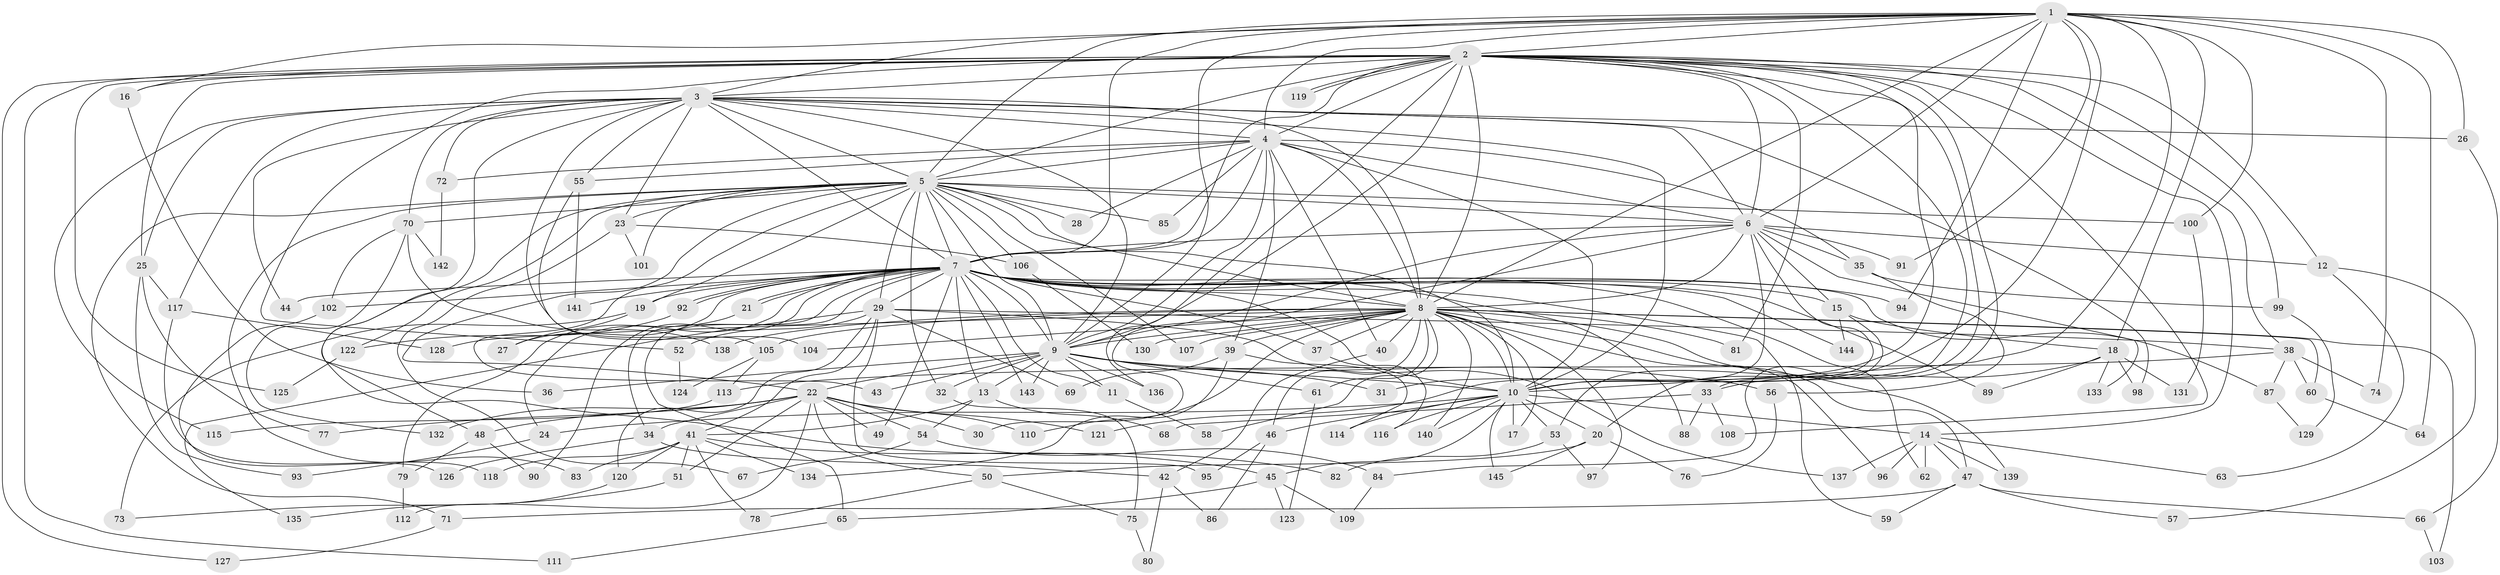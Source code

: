 // coarse degree distribution, {2: 0.6046511627906976, 1: 0.11627906976744186, 19: 0.023255813953488372, 3: 0.06976744186046512, 5: 0.023255813953488372, 16: 0.023255813953488372, 11: 0.023255813953488372, 23: 0.023255813953488372, 18: 0.023255813953488372, 6: 0.023255813953488372, 4: 0.046511627906976744}
// Generated by graph-tools (version 1.1) at 2025/49/03/04/25 21:49:25]
// undirected, 145 vertices, 315 edges
graph export_dot {
graph [start="1"]
  node [color=gray90,style=filled];
  1;
  2;
  3;
  4;
  5;
  6;
  7;
  8;
  9;
  10;
  11;
  12;
  13;
  14;
  15;
  16;
  17;
  18;
  19;
  20;
  21;
  22;
  23;
  24;
  25;
  26;
  27;
  28;
  29;
  30;
  31;
  32;
  33;
  34;
  35;
  36;
  37;
  38;
  39;
  40;
  41;
  42;
  43;
  44;
  45;
  46;
  47;
  48;
  49;
  50;
  51;
  52;
  53;
  54;
  55;
  56;
  57;
  58;
  59;
  60;
  61;
  62;
  63;
  64;
  65;
  66;
  67;
  68;
  69;
  70;
  71;
  72;
  73;
  74;
  75;
  76;
  77;
  78;
  79;
  80;
  81;
  82;
  83;
  84;
  85;
  86;
  87;
  88;
  89;
  90;
  91;
  92;
  93;
  94;
  95;
  96;
  97;
  98;
  99;
  100;
  101;
  102;
  103;
  104;
  105;
  106;
  107;
  108;
  109;
  110;
  111;
  112;
  113;
  114;
  115;
  116;
  117;
  118;
  119;
  120;
  121;
  122;
  123;
  124;
  125;
  126;
  127;
  128;
  129;
  130;
  131;
  132;
  133;
  134;
  135;
  136;
  137;
  138;
  139;
  140;
  141;
  142;
  143;
  144;
  145;
  1 -- 2;
  1 -- 3;
  1 -- 4;
  1 -- 5;
  1 -- 6;
  1 -- 7;
  1 -- 8;
  1 -- 9;
  1 -- 10;
  1 -- 16;
  1 -- 18;
  1 -- 26;
  1 -- 64;
  1 -- 74;
  1 -- 91;
  1 -- 94;
  1 -- 100;
  1 -- 121;
  2 -- 3;
  2 -- 4;
  2 -- 5;
  2 -- 6;
  2 -- 7;
  2 -- 8;
  2 -- 9;
  2 -- 10;
  2 -- 12;
  2 -- 14;
  2 -- 16;
  2 -- 20;
  2 -- 25;
  2 -- 31;
  2 -- 38;
  2 -- 52;
  2 -- 53;
  2 -- 81;
  2 -- 99;
  2 -- 108;
  2 -- 111;
  2 -- 119;
  2 -- 119;
  2 -- 125;
  2 -- 127;
  2 -- 136;
  3 -- 4;
  3 -- 5;
  3 -- 6;
  3 -- 7;
  3 -- 8;
  3 -- 9;
  3 -- 10;
  3 -- 23;
  3 -- 25;
  3 -- 26;
  3 -- 44;
  3 -- 55;
  3 -- 70;
  3 -- 72;
  3 -- 82;
  3 -- 98;
  3 -- 104;
  3 -- 115;
  3 -- 117;
  4 -- 5;
  4 -- 6;
  4 -- 7;
  4 -- 8;
  4 -- 9;
  4 -- 10;
  4 -- 28;
  4 -- 35;
  4 -- 39;
  4 -- 40;
  4 -- 55;
  4 -- 72;
  4 -- 85;
  5 -- 6;
  5 -- 7;
  5 -- 8;
  5 -- 9;
  5 -- 10;
  5 -- 19;
  5 -- 22;
  5 -- 23;
  5 -- 28;
  5 -- 29;
  5 -- 32;
  5 -- 43;
  5 -- 48;
  5 -- 70;
  5 -- 71;
  5 -- 83;
  5 -- 85;
  5 -- 100;
  5 -- 101;
  5 -- 106;
  5 -- 107;
  5 -- 122;
  6 -- 7;
  6 -- 8;
  6 -- 9;
  6 -- 10;
  6 -- 12;
  6 -- 15;
  6 -- 30;
  6 -- 33;
  6 -- 35;
  6 -- 91;
  6 -- 133;
  7 -- 8;
  7 -- 9;
  7 -- 10;
  7 -- 11;
  7 -- 13;
  7 -- 15;
  7 -- 19;
  7 -- 21;
  7 -- 21;
  7 -- 24;
  7 -- 27;
  7 -- 29;
  7 -- 34;
  7 -- 37;
  7 -- 44;
  7 -- 49;
  7 -- 59;
  7 -- 62;
  7 -- 65;
  7 -- 87;
  7 -- 88;
  7 -- 89;
  7 -- 90;
  7 -- 92;
  7 -- 92;
  7 -- 94;
  7 -- 102;
  7 -- 141;
  7 -- 143;
  7 -- 144;
  8 -- 9;
  8 -- 10;
  8 -- 17;
  8 -- 37;
  8 -- 39;
  8 -- 40;
  8 -- 46;
  8 -- 47;
  8 -- 58;
  8 -- 60;
  8 -- 61;
  8 -- 81;
  8 -- 96;
  8 -- 97;
  8 -- 103;
  8 -- 104;
  8 -- 105;
  8 -- 107;
  8 -- 110;
  8 -- 128;
  8 -- 130;
  8 -- 138;
  8 -- 139;
  8 -- 140;
  9 -- 10;
  9 -- 11;
  9 -- 13;
  9 -- 22;
  9 -- 31;
  9 -- 32;
  9 -- 36;
  9 -- 43;
  9 -- 56;
  9 -- 61;
  9 -- 136;
  9 -- 143;
  10 -- 14;
  10 -- 17;
  10 -- 20;
  10 -- 24;
  10 -- 45;
  10 -- 46;
  10 -- 53;
  10 -- 114;
  10 -- 116;
  10 -- 140;
  10 -- 145;
  11 -- 58;
  12 -- 57;
  12 -- 63;
  13 -- 41;
  13 -- 54;
  13 -- 68;
  14 -- 47;
  14 -- 62;
  14 -- 63;
  14 -- 96;
  14 -- 137;
  14 -- 139;
  15 -- 18;
  15 -- 84;
  15 -- 144;
  16 -- 36;
  18 -- 33;
  18 -- 89;
  18 -- 98;
  18 -- 131;
  18 -- 133;
  19 -- 27;
  19 -- 73;
  20 -- 50;
  20 -- 76;
  20 -- 145;
  21 -- 79;
  22 -- 30;
  22 -- 34;
  22 -- 48;
  22 -- 49;
  22 -- 50;
  22 -- 51;
  22 -- 54;
  22 -- 77;
  22 -- 110;
  22 -- 112;
  22 -- 121;
  22 -- 132;
  23 -- 67;
  23 -- 101;
  23 -- 106;
  24 -- 93;
  25 -- 77;
  25 -- 93;
  25 -- 117;
  26 -- 66;
  29 -- 38;
  29 -- 41;
  29 -- 52;
  29 -- 69;
  29 -- 95;
  29 -- 120;
  29 -- 135;
  29 -- 137;
  32 -- 75;
  33 -- 68;
  33 -- 88;
  33 -- 108;
  34 -- 42;
  34 -- 126;
  35 -- 56;
  35 -- 99;
  37 -- 116;
  38 -- 60;
  38 -- 74;
  38 -- 87;
  38 -- 113;
  39 -- 69;
  39 -- 114;
  39 -- 134;
  40 -- 42;
  41 -- 45;
  41 -- 51;
  41 -- 78;
  41 -- 83;
  41 -- 118;
  41 -- 120;
  41 -- 134;
  42 -- 80;
  42 -- 86;
  45 -- 65;
  45 -- 109;
  45 -- 123;
  46 -- 86;
  46 -- 95;
  47 -- 57;
  47 -- 59;
  47 -- 66;
  47 -- 71;
  48 -- 79;
  48 -- 90;
  50 -- 75;
  50 -- 78;
  51 -- 73;
  52 -- 124;
  53 -- 82;
  53 -- 97;
  54 -- 67;
  54 -- 84;
  55 -- 105;
  55 -- 141;
  56 -- 76;
  60 -- 64;
  61 -- 123;
  65 -- 111;
  66 -- 103;
  70 -- 102;
  70 -- 132;
  70 -- 138;
  70 -- 142;
  71 -- 127;
  72 -- 142;
  75 -- 80;
  79 -- 112;
  84 -- 109;
  87 -- 129;
  92 -- 122;
  99 -- 129;
  100 -- 131;
  102 -- 126;
  105 -- 113;
  105 -- 124;
  106 -- 130;
  113 -- 115;
  117 -- 118;
  117 -- 128;
  120 -- 135;
  122 -- 125;
}
